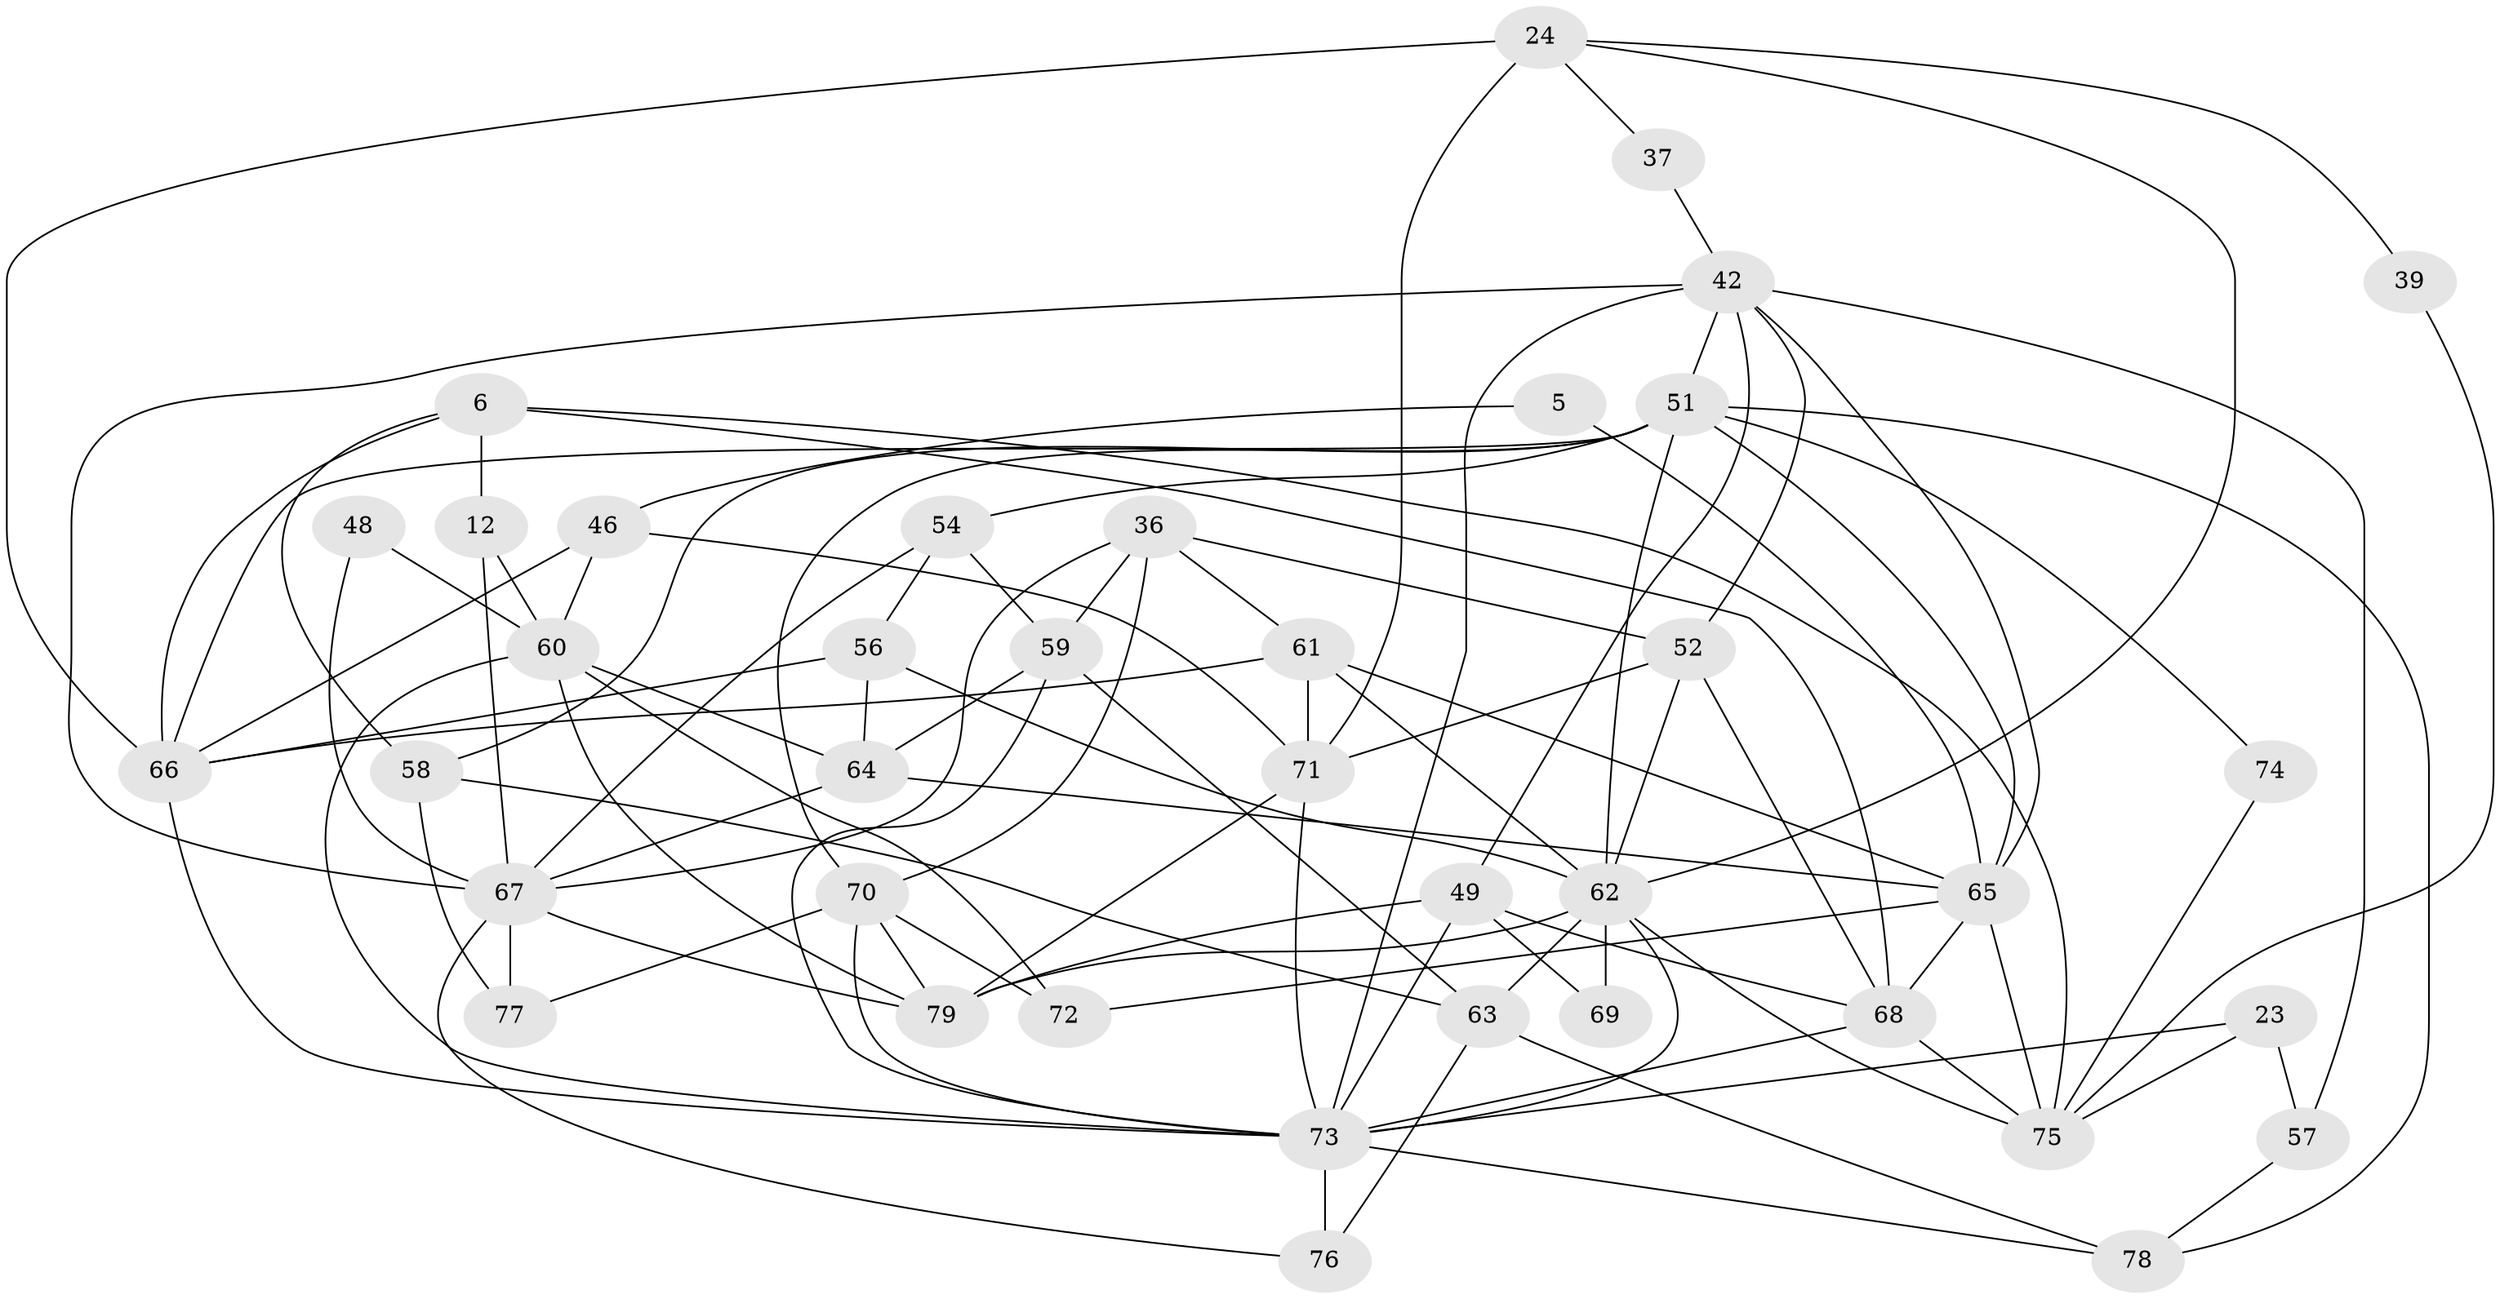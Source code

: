 // original degree distribution, {7: 0.0379746835443038, 5: 0.189873417721519, 4: 0.3291139240506329, 6: 0.10126582278481013, 2: 0.16455696202531644, 3: 0.17721518987341772}
// Generated by graph-tools (version 1.1) at 2025/50/03/09/25 04:50:29]
// undirected, 39 vertices, 98 edges
graph export_dot {
graph [start="1"]
  node [color=gray90,style=filled];
  5;
  6;
  12;
  23;
  24 [super="+21"];
  36;
  37;
  39;
  42 [super="+15+33"];
  46;
  48;
  49 [super="+43+45"];
  51 [super="+11+14"];
  52;
  54;
  56;
  57 [super="+27"];
  58;
  59 [super="+19"];
  60 [super="+13"];
  61 [super="+31+47"];
  62 [super="+29+40+16"];
  63 [super="+10"];
  64 [super="+25"];
  65 [super="+2+22"];
  66 [super="+44+50"];
  67 [super="+18"];
  68 [super="+20"];
  69;
  70 [super="+34"];
  71 [super="+41"];
  72;
  73 [super="+1+55"];
  74;
  75 [super="+30"];
  76;
  77;
  78;
  79 [super="+17+53+38"];
  5 -- 46;
  5 -- 65;
  6 -- 58;
  6 -- 66 [weight=2];
  6 -- 12;
  6 -- 68 [weight=2];
  6 -- 75;
  12 -- 60;
  12 -- 67;
  23 -- 73;
  23 -- 57;
  23 -- 75 [weight=2];
  24 -- 39;
  24 -- 66 [weight=2];
  24 -- 37;
  24 -- 62;
  24 -- 71;
  36 -- 52;
  36 -- 70;
  36 -- 59;
  36 -- 61;
  36 -- 67;
  37 -- 42;
  39 -- 75;
  42 -- 52;
  42 -- 57 [weight=2];
  42 -- 51;
  42 -- 49;
  42 -- 65;
  42 -- 73;
  42 -- 67 [weight=2];
  46 -- 71;
  46 -- 60;
  46 -- 66;
  48 -- 60;
  48 -- 67;
  49 -- 68 [weight=2];
  49 -- 73 [weight=2];
  49 -- 69;
  49 -- 79 [weight=2];
  51 -- 70;
  51 -- 66 [weight=2];
  51 -- 54;
  51 -- 58;
  51 -- 78;
  51 -- 65;
  51 -- 74;
  51 -- 62 [weight=2];
  52 -- 62;
  52 -- 68;
  52 -- 71;
  54 -- 56;
  54 -- 59;
  54 -- 67;
  56 -- 64;
  56 -- 66;
  56 -- 62;
  57 -- 78;
  58 -- 77;
  58 -- 63;
  59 -- 73;
  59 -- 63;
  59 -- 64;
  60 -- 64;
  60 -- 73 [weight=2];
  60 -- 72;
  60 -- 79;
  61 -- 62;
  61 -- 65;
  61 -- 66;
  61 -- 71;
  62 -- 75 [weight=2];
  62 -- 63;
  62 -- 73 [weight=2];
  62 -- 79;
  62 -- 69;
  63 -- 76;
  63 -- 78;
  64 -- 65;
  64 -- 67;
  65 -- 75;
  65 -- 72;
  65 -- 68 [weight=2];
  66 -- 73 [weight=2];
  67 -- 79 [weight=3];
  67 -- 76;
  67 -- 77;
  68 -- 73;
  68 -- 75;
  70 -- 72;
  70 -- 77;
  70 -- 79;
  70 -- 73;
  71 -- 73;
  71 -- 79;
  73 -- 76;
  73 -- 78;
  74 -- 75;
}
